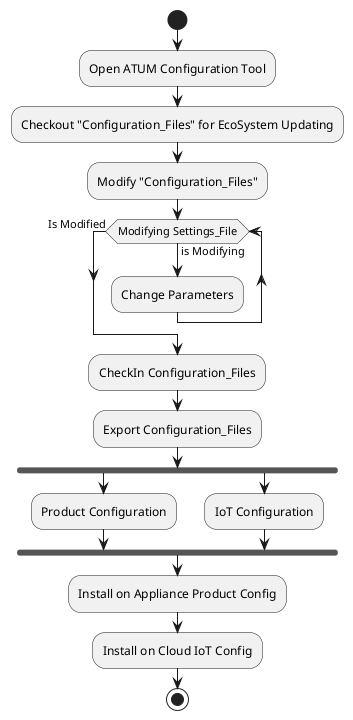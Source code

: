 Activity Diagram

@startuml Config

    scale 1

    start
        :Open ATUM Configuration Tool;
        :Checkout "Configuration_Files" for EcoSystem Updating;
        :Modify "Configuration_Files";
        while (Modifying Settings_File) is (is Modifying)
        :Change Parameters;
        endwhile (Is Modified)
        :CheckIn Configuration_Files;
        :Export Configuration_Files;
        fork
        :Product Configuration;
        fork again
        :IoT Configuration;
        end fork
        :Install on Appliance Product Config;
        :Install on Cloud IoT Config;
    stop

@enduml